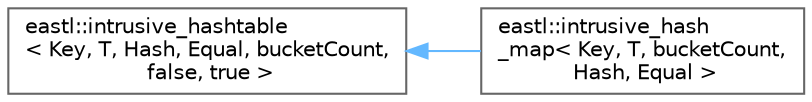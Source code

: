 digraph "类继承关系图"
{
 // LATEX_PDF_SIZE
  bgcolor="transparent";
  edge [fontname=Helvetica,fontsize=10,labelfontname=Helvetica,labelfontsize=10];
  node [fontname=Helvetica,fontsize=10,shape=box,height=0.2,width=0.4];
  rankdir="LR";
  Node0 [id="Node000000",label="eastl::intrusive_hashtable\l\< Key, T, Hash, Equal, bucketCount,\l false, true \>",height=0.2,width=0.4,color="grey40", fillcolor="white", style="filled",URL="$classeastl_1_1intrusive__hashtable.html",tooltip=" "];
  Node0 -> Node1 [id="edge889_Node000000_Node000001",dir="back",color="steelblue1",style="solid",tooltip=" "];
  Node1 [id="Node000001",label="eastl::intrusive_hash\l_map\< Key, T, bucketCount,\l Hash, Equal \>",height=0.2,width=0.4,color="grey40", fillcolor="white", style="filled",URL="$classeastl_1_1intrusive__hash__map.html",tooltip=" "];
}
